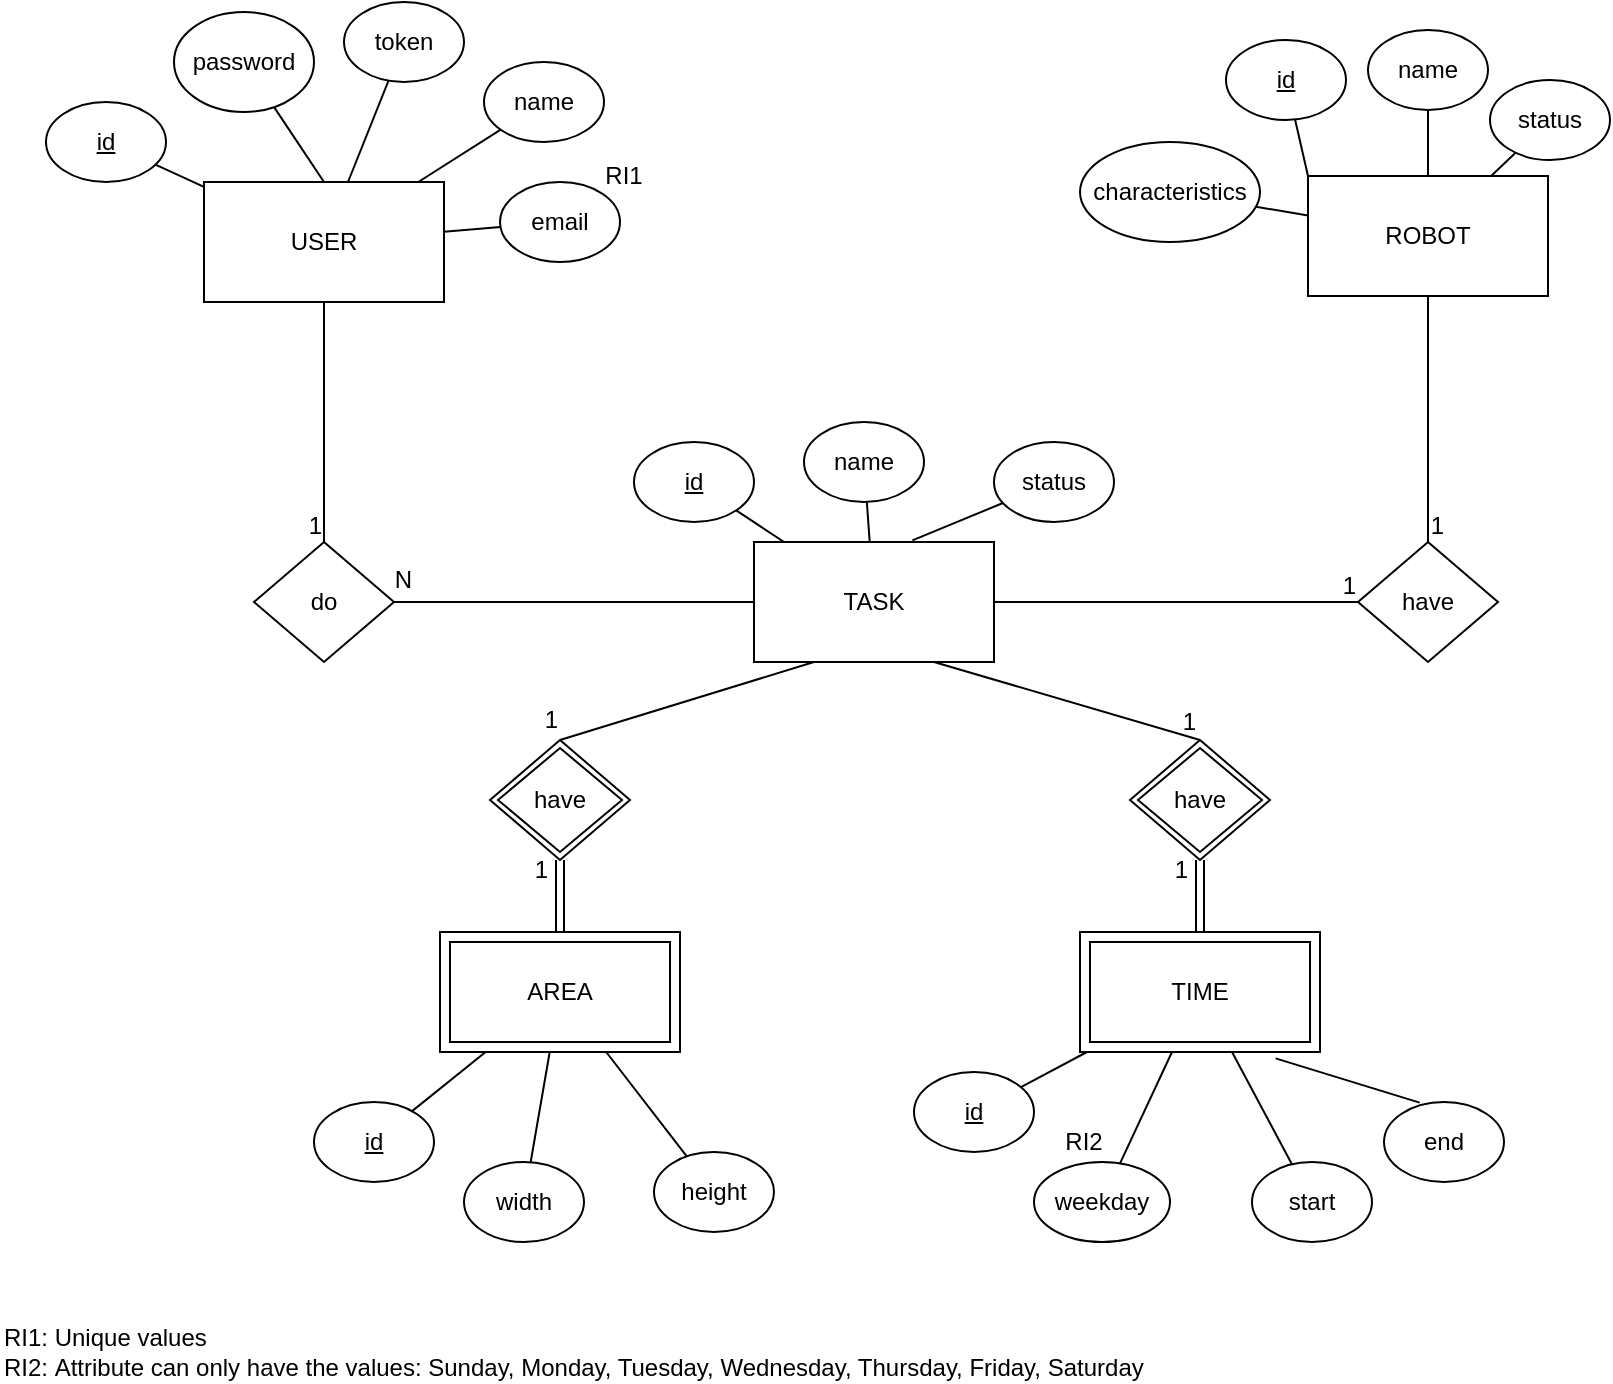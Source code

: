 <mxfile version="24.2.3" type="device">
  <diagram name="Página-1" id="2BSYoPFPJrTP-63dm5QG">
    <mxGraphModel dx="2670" dy="813" grid="1" gridSize="10" guides="1" tooltips="1" connect="1" arrows="1" fold="1" page="1" pageScale="1" pageWidth="827" pageHeight="1169" math="0" shadow="0">
      <root>
        <mxCell id="0" />
        <mxCell id="1" parent="0" />
        <mxCell id="5zzB0aehagijzPyTn11R-60" value="USER" style="rounded=0;whiteSpace=wrap;html=1;" vertex="1" parent="1">
          <mxGeometry x="62" y="160" width="120" height="60" as="geometry" />
        </mxCell>
        <mxCell id="5zzB0aehagijzPyTn11R-61" value="ROBOT" style="rounded=0;whiteSpace=wrap;html=1;" vertex="1" parent="1">
          <mxGeometry x="614" y="157" width="120" height="60" as="geometry" />
        </mxCell>
        <mxCell id="5zzB0aehagijzPyTn11R-62" value="" style="endArrow=none;html=1;rounded=0;" edge="1" parent="1" source="5zzB0aehagijzPyTn11R-63" target="5zzB0aehagijzPyTn11R-60">
          <mxGeometry width="50" height="50" relative="1" as="geometry">
            <mxPoint x="192" y="220" as="sourcePoint" />
            <mxPoint x="242" y="170" as="targetPoint" />
          </mxGeometry>
        </mxCell>
        <mxCell id="5zzB0aehagijzPyTn11R-63" value="name" style="ellipse;whiteSpace=wrap;html=1;" vertex="1" parent="1">
          <mxGeometry x="202" y="100" width="60" height="40" as="geometry" />
        </mxCell>
        <mxCell id="5zzB0aehagijzPyTn11R-64" value="token" style="ellipse;whiteSpace=wrap;html=1;" vertex="1" parent="1">
          <mxGeometry x="132" y="70" width="60" height="40" as="geometry" />
        </mxCell>
        <mxCell id="5zzB0aehagijzPyTn11R-65" value="&lt;u&gt;id&lt;/u&gt;" style="ellipse;whiteSpace=wrap;html=1;" vertex="1" parent="1">
          <mxGeometry x="-17" y="120" width="60" height="40" as="geometry" />
        </mxCell>
        <mxCell id="5zzB0aehagijzPyTn11R-66" value="password" style="ellipse;whiteSpace=wrap;html=1;" vertex="1" parent="1">
          <mxGeometry x="47" y="75" width="70" height="50" as="geometry" />
        </mxCell>
        <mxCell id="5zzB0aehagijzPyTn11R-67" value="email" style="ellipse;whiteSpace=wrap;html=1;" vertex="1" parent="1">
          <mxGeometry x="210" y="160" width="60" height="40" as="geometry" />
        </mxCell>
        <mxCell id="5zzB0aehagijzPyTn11R-68" value="" style="endArrow=none;html=1;rounded=0;" edge="1" parent="1" source="5zzB0aehagijzPyTn11R-60" target="5zzB0aehagijzPyTn11R-67">
          <mxGeometry width="50" height="50" relative="1" as="geometry">
            <mxPoint x="372" y="290" as="sourcePoint" />
            <mxPoint x="422" y="240" as="targetPoint" />
          </mxGeometry>
        </mxCell>
        <mxCell id="5zzB0aehagijzPyTn11R-69" value="" style="endArrow=none;html=1;rounded=0;" edge="1" parent="1" source="5zzB0aehagijzPyTn11R-60" target="5zzB0aehagijzPyTn11R-65">
          <mxGeometry width="50" height="50" relative="1" as="geometry">
            <mxPoint x="372" y="290" as="sourcePoint" />
            <mxPoint x="422" y="240" as="targetPoint" />
          </mxGeometry>
        </mxCell>
        <mxCell id="5zzB0aehagijzPyTn11R-70" value="" style="endArrow=none;html=1;rounded=0;exitX=0.5;exitY=0;exitDx=0;exitDy=0;" edge="1" parent="1" source="5zzB0aehagijzPyTn11R-60" target="5zzB0aehagijzPyTn11R-66">
          <mxGeometry width="50" height="50" relative="1" as="geometry">
            <mxPoint x="372" y="290" as="sourcePoint" />
            <mxPoint x="422" y="240" as="targetPoint" />
          </mxGeometry>
        </mxCell>
        <mxCell id="5zzB0aehagijzPyTn11R-71" value="" style="endArrow=none;html=1;rounded=0;" edge="1" parent="1" source="5zzB0aehagijzPyTn11R-64" target="5zzB0aehagijzPyTn11R-60">
          <mxGeometry width="50" height="50" relative="1" as="geometry">
            <mxPoint x="592" y="410" as="sourcePoint" />
            <mxPoint x="642" y="360" as="targetPoint" />
          </mxGeometry>
        </mxCell>
        <mxCell id="5zzB0aehagijzPyTn11R-72" value="name" style="ellipse;whiteSpace=wrap;html=1;" vertex="1" parent="1">
          <mxGeometry x="644" y="84" width="60" height="40" as="geometry" />
        </mxCell>
        <mxCell id="5zzB0aehagijzPyTn11R-73" value="&lt;u&gt;id&lt;/u&gt;" style="ellipse;whiteSpace=wrap;html=1;" vertex="1" parent="1">
          <mxGeometry x="573" y="89" width="60" height="40" as="geometry" />
        </mxCell>
        <mxCell id="5zzB0aehagijzPyTn11R-74" value="" style="endArrow=none;html=1;rounded=0;exitX=0;exitY=0;exitDx=0;exitDy=0;" edge="1" parent="1" source="5zzB0aehagijzPyTn11R-61" target="5zzB0aehagijzPyTn11R-73">
          <mxGeometry width="50" height="50" relative="1" as="geometry">
            <mxPoint x="123" y="137" as="sourcePoint" />
            <mxPoint x="83" y="129" as="targetPoint" />
          </mxGeometry>
        </mxCell>
        <mxCell id="5zzB0aehagijzPyTn11R-78" value="" style="endArrow=none;html=1;rounded=0;" edge="1" parent="1" source="5zzB0aehagijzPyTn11R-61" target="5zzB0aehagijzPyTn11R-72">
          <mxGeometry width="50" height="50" relative="1" as="geometry">
            <mxPoint x="353" y="239" as="sourcePoint" />
            <mxPoint x="403" y="189" as="targetPoint" />
          </mxGeometry>
        </mxCell>
        <mxCell id="5zzB0aehagijzPyTn11R-79" value="AREA" style="shape=ext;margin=3;double=1;whiteSpace=wrap;html=1;align=center;" vertex="1" parent="1">
          <mxGeometry x="180" y="535" width="120" height="60" as="geometry" />
        </mxCell>
        <mxCell id="5zzB0aehagijzPyTn11R-80" value="&lt;u&gt;id&lt;/u&gt;" style="ellipse;whiteSpace=wrap;html=1;" vertex="1" parent="1">
          <mxGeometry x="117" y="620" width="60" height="40" as="geometry" />
        </mxCell>
        <mxCell id="5zzB0aehagijzPyTn11R-81" value="" style="endArrow=none;html=1;rounded=0;" edge="1" parent="1" source="5zzB0aehagijzPyTn11R-80" target="5zzB0aehagijzPyTn11R-79">
          <mxGeometry width="50" height="50" relative="1" as="geometry">
            <mxPoint x="387" y="630" as="sourcePoint" />
            <mxPoint x="437" y="580" as="targetPoint" />
          </mxGeometry>
        </mxCell>
        <mxCell id="5zzB0aehagijzPyTn11R-82" value="width" style="ellipse;whiteSpace=wrap;html=1;" vertex="1" parent="1">
          <mxGeometry x="192" y="650" width="60" height="40" as="geometry" />
        </mxCell>
        <mxCell id="5zzB0aehagijzPyTn11R-83" value="height" style="ellipse;whiteSpace=wrap;html=1;" vertex="1" parent="1">
          <mxGeometry x="287" y="645" width="60" height="40" as="geometry" />
        </mxCell>
        <mxCell id="5zzB0aehagijzPyTn11R-84" value="" style="endArrow=none;html=1;rounded=0;" edge="1" parent="1" source="5zzB0aehagijzPyTn11R-82" target="5zzB0aehagijzPyTn11R-79">
          <mxGeometry width="50" height="50" relative="1" as="geometry">
            <mxPoint x="387" y="630" as="sourcePoint" />
            <mxPoint x="437" y="580" as="targetPoint" />
          </mxGeometry>
        </mxCell>
        <mxCell id="5zzB0aehagijzPyTn11R-85" value="" style="endArrow=none;html=1;rounded=0;" edge="1" parent="1" source="5zzB0aehagijzPyTn11R-83" target="5zzB0aehagijzPyTn11R-79">
          <mxGeometry width="50" height="50" relative="1" as="geometry">
            <mxPoint x="387" y="630" as="sourcePoint" />
            <mxPoint x="437" y="580" as="targetPoint" />
          </mxGeometry>
        </mxCell>
        <mxCell id="5zzB0aehagijzPyTn11R-86" value="do" style="rhombus;whiteSpace=wrap;html=1;" vertex="1" parent="1">
          <mxGeometry x="87" y="340" width="70" height="60" as="geometry" />
        </mxCell>
        <mxCell id="5zzB0aehagijzPyTn11R-87" value="have" style="shape=rhombus;double=1;perimeter=rhombusPerimeter;whiteSpace=wrap;html=1;align=center;" vertex="1" parent="1">
          <mxGeometry x="205" y="439" width="70" height="60" as="geometry" />
        </mxCell>
        <mxCell id="5zzB0aehagijzPyTn11R-88" value="" style="shape=link;html=1;rounded=0;" edge="1" parent="1" source="5zzB0aehagijzPyTn11R-79" target="5zzB0aehagijzPyTn11R-87">
          <mxGeometry relative="1" as="geometry">
            <mxPoint x="327" y="560" as="sourcePoint" />
            <mxPoint x="527" y="650" as="targetPoint" />
          </mxGeometry>
        </mxCell>
        <mxCell id="5zzB0aehagijzPyTn11R-89" value="1" style="resizable=0;html=1;whiteSpace=wrap;align=right;verticalAlign=bottom;" connectable="0" vertex="1" parent="5zzB0aehagijzPyTn11R-88">
          <mxGeometry x="1" relative="1" as="geometry">
            <mxPoint x="-5" y="13" as="offset" />
          </mxGeometry>
        </mxCell>
        <mxCell id="5zzB0aehagijzPyTn11R-90" value="" style="endArrow=none;html=1;rounded=0;entryX=0.5;entryY=0;entryDx=0;entryDy=0;exitX=0.25;exitY=1;exitDx=0;exitDy=0;" edge="1" parent="1" source="5zzB0aehagijzPyTn11R-96" target="5zzB0aehagijzPyTn11R-87">
          <mxGeometry relative="1" as="geometry">
            <mxPoint x="352" y="600" as="sourcePoint" />
            <mxPoint x="512" y="600" as="targetPoint" />
          </mxGeometry>
        </mxCell>
        <mxCell id="5zzB0aehagijzPyTn11R-91" value="1" style="resizable=0;html=1;whiteSpace=wrap;align=right;verticalAlign=bottom;" connectable="0" vertex="1" parent="5zzB0aehagijzPyTn11R-90">
          <mxGeometry x="1" relative="1" as="geometry">
            <mxPoint x="1" y="-2" as="offset" />
          </mxGeometry>
        </mxCell>
        <mxCell id="5zzB0aehagijzPyTn11R-92" value="" style="endArrow=none;html=1;rounded=0;" edge="1" parent="1" source="5zzB0aehagijzPyTn11R-96" target="5zzB0aehagijzPyTn11R-86">
          <mxGeometry relative="1" as="geometry">
            <mxPoint x="482" y="590" as="sourcePoint" />
            <mxPoint x="512" y="600" as="targetPoint" />
          </mxGeometry>
        </mxCell>
        <mxCell id="5zzB0aehagijzPyTn11R-93" value="N" style="resizable=0;html=1;whiteSpace=wrap;align=right;verticalAlign=bottom;" connectable="0" vertex="1" parent="5zzB0aehagijzPyTn11R-92">
          <mxGeometry x="1" relative="1" as="geometry">
            <mxPoint x="10" y="-3" as="offset" />
          </mxGeometry>
        </mxCell>
        <mxCell id="5zzB0aehagijzPyTn11R-94" value="" style="endArrow=none;html=1;rounded=0;" edge="1" parent="1" source="5zzB0aehagijzPyTn11R-60" target="5zzB0aehagijzPyTn11R-86">
          <mxGeometry relative="1" as="geometry">
            <mxPoint x="382" y="210" as="sourcePoint" />
            <mxPoint x="542" y="210" as="targetPoint" />
          </mxGeometry>
        </mxCell>
        <mxCell id="5zzB0aehagijzPyTn11R-95" value="1" style="resizable=0;html=1;whiteSpace=wrap;align=right;verticalAlign=bottom;" connectable="0" vertex="1" parent="5zzB0aehagijzPyTn11R-94">
          <mxGeometry x="1" relative="1" as="geometry" />
        </mxCell>
        <mxCell id="5zzB0aehagijzPyTn11R-96" value="TASK" style="rounded=0;whiteSpace=wrap;html=1;" vertex="1" parent="1">
          <mxGeometry x="337" y="340" width="120" height="60" as="geometry" />
        </mxCell>
        <mxCell id="5zzB0aehagijzPyTn11R-97" value="&lt;u&gt;id&lt;/u&gt;" style="ellipse;whiteSpace=wrap;html=1;" vertex="1" parent="1">
          <mxGeometry x="277" y="290" width="60" height="40" as="geometry" />
        </mxCell>
        <mxCell id="5zzB0aehagijzPyTn11R-98" value="" style="endArrow=none;html=1;rounded=0;" edge="1" parent="1" source="5zzB0aehagijzPyTn11R-97" target="5zzB0aehagijzPyTn11R-96">
          <mxGeometry width="50" height="50" relative="1" as="geometry">
            <mxPoint x="588" y="826" as="sourcePoint" />
            <mxPoint x="610" y="789" as="targetPoint" />
          </mxGeometry>
        </mxCell>
        <mxCell id="5zzB0aehagijzPyTn11R-99" value="characteristics" style="ellipse;whiteSpace=wrap;html=1;" vertex="1" parent="1">
          <mxGeometry x="500" y="140" width="90" height="50" as="geometry" />
        </mxCell>
        <mxCell id="5zzB0aehagijzPyTn11R-100" value="status" style="ellipse;whiteSpace=wrap;html=1;" vertex="1" parent="1">
          <mxGeometry x="705" y="109" width="60" height="40" as="geometry" />
        </mxCell>
        <mxCell id="5zzB0aehagijzPyTn11R-101" value="" style="endArrow=none;html=1;rounded=0;" edge="1" parent="1" source="5zzB0aehagijzPyTn11R-61" target="5zzB0aehagijzPyTn11R-100">
          <mxGeometry width="50" height="50" relative="1" as="geometry">
            <mxPoint x="343" y="269" as="sourcePoint" />
            <mxPoint x="393" y="219" as="targetPoint" />
          </mxGeometry>
        </mxCell>
        <mxCell id="5zzB0aehagijzPyTn11R-102" value="" style="endArrow=none;html=1;rounded=0;" edge="1" parent="1" source="5zzB0aehagijzPyTn11R-61" target="5zzB0aehagijzPyTn11R-99">
          <mxGeometry width="50" height="50" relative="1" as="geometry">
            <mxPoint x="550" y="119" as="sourcePoint" />
            <mxPoint x="532" y="78" as="targetPoint" />
          </mxGeometry>
        </mxCell>
        <mxCell id="5zzB0aehagijzPyTn11R-104" value="name" style="ellipse;whiteSpace=wrap;html=1;" vertex="1" parent="1">
          <mxGeometry x="362" y="280" width="60" height="40" as="geometry" />
        </mxCell>
        <mxCell id="5zzB0aehagijzPyTn11R-105" value="" style="endArrow=none;html=1;rounded=0;" edge="1" parent="1" source="5zzB0aehagijzPyTn11R-96" target="5zzB0aehagijzPyTn11R-104">
          <mxGeometry width="50" height="50" relative="1" as="geometry">
            <mxPoint x="233.471" y="847.647" as="sourcePoint" />
            <mxPoint x="232" y="938" as="targetPoint" />
          </mxGeometry>
        </mxCell>
        <mxCell id="5zzB0aehagijzPyTn11R-108" value="have" style="rhombus;whiteSpace=wrap;html=1;" vertex="1" parent="1">
          <mxGeometry x="639" y="340" width="70" height="60" as="geometry" />
        </mxCell>
        <mxCell id="5zzB0aehagijzPyTn11R-109" value="" style="endArrow=none;html=1;rounded=0;exitX=0.5;exitY=1;exitDx=0;exitDy=0;entryX=0.5;entryY=0;entryDx=0;entryDy=0;" edge="1" parent="1" source="5zzB0aehagijzPyTn11R-61" target="5zzB0aehagijzPyTn11R-108">
          <mxGeometry relative="1" as="geometry">
            <mxPoint x="193" y="179" as="sourcePoint" />
            <mxPoint x="550" y="187" as="targetPoint" />
          </mxGeometry>
        </mxCell>
        <mxCell id="5zzB0aehagijzPyTn11R-110" value="1" style="resizable=0;html=1;whiteSpace=wrap;align=right;verticalAlign=bottom;" connectable="0" vertex="1" parent="5zzB0aehagijzPyTn11R-109">
          <mxGeometry x="1" relative="1" as="geometry">
            <mxPoint x="9" as="offset" />
          </mxGeometry>
        </mxCell>
        <mxCell id="5zzB0aehagijzPyTn11R-111" value="" style="endArrow=none;html=1;rounded=0;" edge="1" parent="1" source="5zzB0aehagijzPyTn11R-96" target="5zzB0aehagijzPyTn11R-108">
          <mxGeometry relative="1" as="geometry">
            <mxPoint x="552" y="563" as="sourcePoint" />
            <mxPoint x="407" y="620" as="targetPoint" />
          </mxGeometry>
        </mxCell>
        <mxCell id="5zzB0aehagijzPyTn11R-112" value="1" style="resizable=0;html=1;whiteSpace=wrap;align=right;verticalAlign=bottom;" connectable="0" vertex="1" parent="5zzB0aehagijzPyTn11R-111">
          <mxGeometry x="1" relative="1" as="geometry">
            <mxPoint as="offset" />
          </mxGeometry>
        </mxCell>
        <mxCell id="5zzB0aehagijzPyTn11R-113" value="RI2" style="text;html=1;align=center;verticalAlign=middle;whiteSpace=wrap;rounded=0;" vertex="1" parent="1">
          <mxGeometry x="487" y="632" width="30" height="16" as="geometry" />
        </mxCell>
        <mxCell id="5zzB0aehagijzPyTn11R-114" value="RI1" style="text;html=1;align=center;verticalAlign=middle;whiteSpace=wrap;rounded=0;" vertex="1" parent="1">
          <mxGeometry x="257" y="149" width="30" height="16" as="geometry" />
        </mxCell>
        <mxCell id="5zzB0aehagijzPyTn11R-125" value="status" style="ellipse;whiteSpace=wrap;html=1;" vertex="1" parent="1">
          <mxGeometry x="457" y="290" width="60" height="40" as="geometry" />
        </mxCell>
        <mxCell id="5zzB0aehagijzPyTn11R-126" value="" style="endArrow=none;html=1;rounded=0;exitX=0.66;exitY=-0.013;exitDx=0;exitDy=0;exitPerimeter=0;" edge="1" parent="1" target="5zzB0aehagijzPyTn11R-125" source="5zzB0aehagijzPyTn11R-96">
          <mxGeometry width="50" height="50" relative="1" as="geometry">
            <mxPoint x="500" y="330" as="sourcePoint" />
            <mxPoint x="337" y="928" as="targetPoint" />
          </mxGeometry>
        </mxCell>
        <mxCell id="5zzB0aehagijzPyTn11R-129" value="TIME" style="shape=ext;margin=3;double=1;whiteSpace=wrap;html=1;align=center;" vertex="1" parent="1">
          <mxGeometry x="500" y="535" width="120" height="60" as="geometry" />
        </mxCell>
        <mxCell id="5zzB0aehagijzPyTn11R-130" value="&lt;u&gt;id&lt;/u&gt;" style="ellipse;whiteSpace=wrap;html=1;" vertex="1" parent="1">
          <mxGeometry x="417" y="605" width="60" height="40" as="geometry" />
        </mxCell>
        <mxCell id="5zzB0aehagijzPyTn11R-131" value="" style="endArrow=none;html=1;rounded=0;" edge="1" parent="1" source="5zzB0aehagijzPyTn11R-130" target="5zzB0aehagijzPyTn11R-129">
          <mxGeometry width="50" height="50" relative="1" as="geometry">
            <mxPoint x="707" y="620" as="sourcePoint" />
            <mxPoint x="757" y="570" as="targetPoint" />
          </mxGeometry>
        </mxCell>
        <mxCell id="5zzB0aehagijzPyTn11R-132" value="weekday" style="ellipse;whiteSpace=wrap;html=1;" vertex="1" parent="1">
          <mxGeometry x="477" y="650" width="68" height="40" as="geometry" />
        </mxCell>
        <mxCell id="5zzB0aehagijzPyTn11R-133" value="start" style="ellipse;whiteSpace=wrap;html=1;" vertex="1" parent="1">
          <mxGeometry x="586" y="650" width="60" height="40" as="geometry" />
        </mxCell>
        <mxCell id="5zzB0aehagijzPyTn11R-134" value="" style="endArrow=none;html=1;rounded=0;" edge="1" parent="1" source="5zzB0aehagijzPyTn11R-132" target="5zzB0aehagijzPyTn11R-129">
          <mxGeometry width="50" height="50" relative="1" as="geometry">
            <mxPoint x="707" y="620" as="sourcePoint" />
            <mxPoint x="757" y="570" as="targetPoint" />
          </mxGeometry>
        </mxCell>
        <mxCell id="5zzB0aehagijzPyTn11R-135" value="" style="endArrow=none;html=1;rounded=0;" edge="1" parent="1" source="5zzB0aehagijzPyTn11R-133" target="5zzB0aehagijzPyTn11R-129">
          <mxGeometry width="50" height="50" relative="1" as="geometry">
            <mxPoint x="707" y="620" as="sourcePoint" />
            <mxPoint x="757" y="570" as="targetPoint" />
          </mxGeometry>
        </mxCell>
        <mxCell id="5zzB0aehagijzPyTn11R-136" value="have" style="shape=rhombus;double=1;perimeter=rhombusPerimeter;whiteSpace=wrap;html=1;align=center;" vertex="1" parent="1">
          <mxGeometry x="525" y="439" width="70" height="60" as="geometry" />
        </mxCell>
        <mxCell id="5zzB0aehagijzPyTn11R-137" value="" style="shape=link;html=1;rounded=0;" edge="1" parent="1" source="5zzB0aehagijzPyTn11R-129" target="5zzB0aehagijzPyTn11R-136">
          <mxGeometry relative="1" as="geometry">
            <mxPoint x="647" y="560" as="sourcePoint" />
            <mxPoint x="847" y="650" as="targetPoint" />
          </mxGeometry>
        </mxCell>
        <mxCell id="5zzB0aehagijzPyTn11R-138" value="1" style="resizable=0;html=1;whiteSpace=wrap;align=right;verticalAlign=bottom;" connectable="0" vertex="1" parent="5zzB0aehagijzPyTn11R-137">
          <mxGeometry x="1" relative="1" as="geometry">
            <mxPoint x="-5" y="13" as="offset" />
          </mxGeometry>
        </mxCell>
        <mxCell id="5zzB0aehagijzPyTn11R-141" value="end" style="ellipse;whiteSpace=wrap;html=1;" vertex="1" parent="1">
          <mxGeometry x="652" y="620" width="60" height="40" as="geometry" />
        </mxCell>
        <mxCell id="5zzB0aehagijzPyTn11R-142" value="" style="endArrow=none;html=1;rounded=0;entryX=0.815;entryY=1.053;entryDx=0;entryDy=0;entryPerimeter=0;exitX=0.297;exitY=0.008;exitDx=0;exitDy=0;exitPerimeter=0;" edge="1" parent="1" source="5zzB0aehagijzPyTn11R-141" target="5zzB0aehagijzPyTn11R-129">
          <mxGeometry width="50" height="50" relative="1" as="geometry">
            <mxPoint x="665" y="490" as="sourcePoint" />
            <mxPoint x="652" y="300" as="targetPoint" />
          </mxGeometry>
        </mxCell>
        <mxCell id="5zzB0aehagijzPyTn11R-143" value="" style="endArrow=none;html=1;rounded=0;exitX=0.75;exitY=1;exitDx=0;exitDy=0;entryX=0.5;entryY=0;entryDx=0;entryDy=0;" edge="1" parent="1" source="5zzB0aehagijzPyTn11R-96" target="5zzB0aehagijzPyTn11R-136">
          <mxGeometry relative="1" as="geometry">
            <mxPoint x="375" y="410" as="sourcePoint" />
            <mxPoint x="290" y="502" as="targetPoint" />
          </mxGeometry>
        </mxCell>
        <mxCell id="5zzB0aehagijzPyTn11R-144" value="1" style="resizable=0;html=1;whiteSpace=wrap;align=right;verticalAlign=bottom;" connectable="0" vertex="1" parent="5zzB0aehagijzPyTn11R-143">
          <mxGeometry x="1" relative="1" as="geometry" />
        </mxCell>
        <mxCell id="5zzB0aehagijzPyTn11R-146" value="RI1: Unique values&lt;div&gt;RI2:&amp;nbsp;Attribute can only have the values: Sunday, Monday, Tuesday, Wednesday, Thursday, Friday, Saturday&lt;/div&gt;" style="text;html=1;align=left;verticalAlign=middle;whiteSpace=wrap;rounded=0;" vertex="1" parent="1">
          <mxGeometry x="-40" y="730" width="665" height="30" as="geometry" />
        </mxCell>
      </root>
    </mxGraphModel>
  </diagram>
</mxfile>
